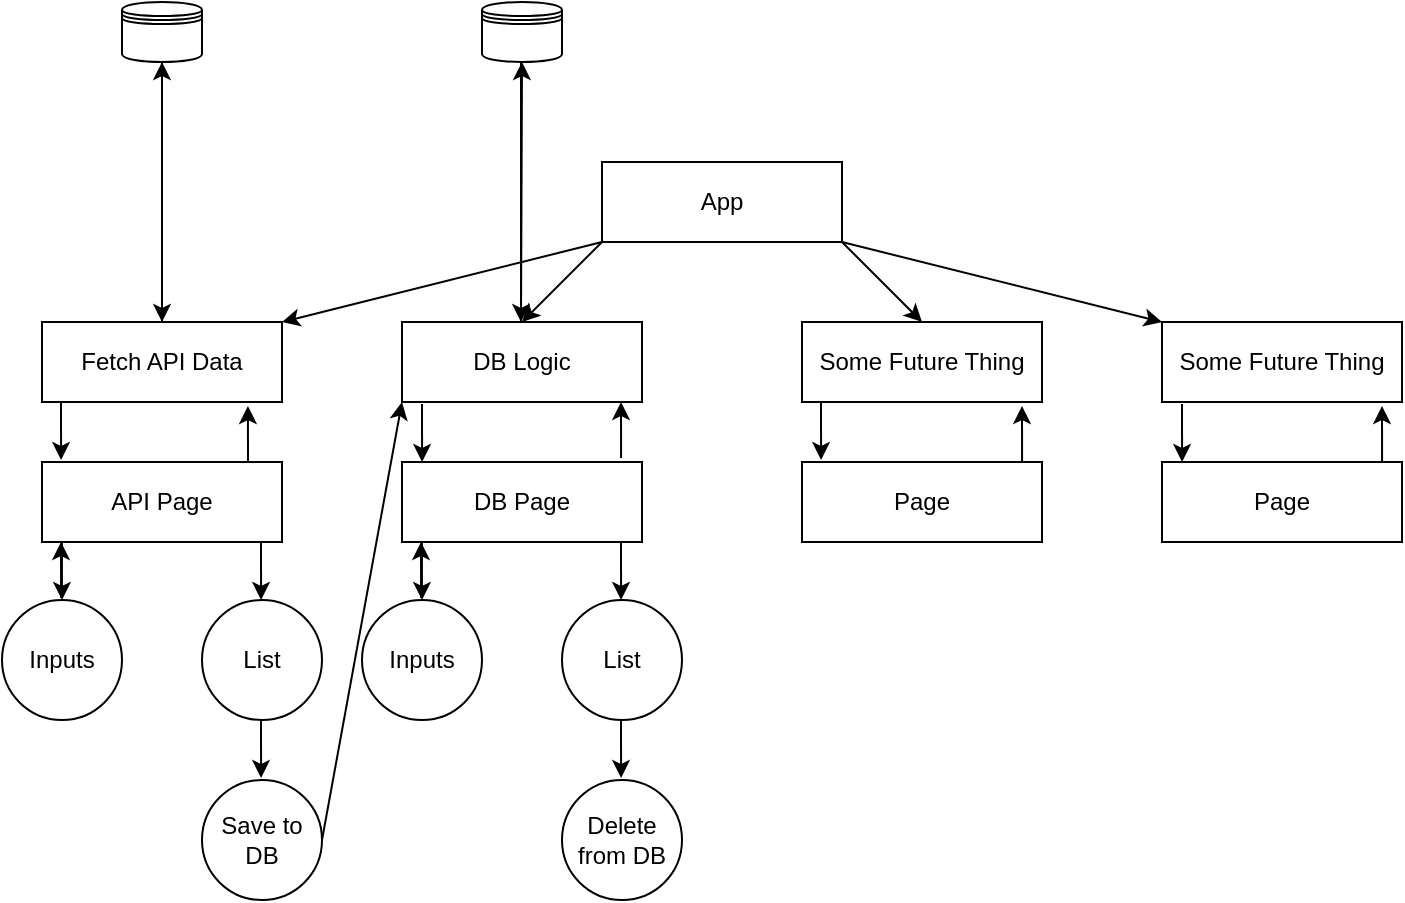 <mxfile>
    <diagram id="9_JRT89AHb2-lNjgPfZE" name="Page-1">
        <mxGraphModel dx="1100" dy="515" grid="1" gridSize="10" guides="1" tooltips="1" connect="1" arrows="1" fold="1" page="1" pageScale="1" pageWidth="827" pageHeight="1169" math="0" shadow="0">
            <root>
                <mxCell id="0"/>
                <mxCell id="1" parent="0"/>
                <mxCell id="2" value="App" style="rounded=0;whiteSpace=wrap;html=1;" parent="1" vertex="1">
                    <mxGeometry x="320" y="80" width="120" height="40" as="geometry"/>
                </mxCell>
                <mxCell id="4" value="Fetch API Data" style="rounded=0;whiteSpace=wrap;html=1;" parent="1" vertex="1">
                    <mxGeometry x="40" y="160" width="120" height="40" as="geometry"/>
                </mxCell>
                <mxCell id="5" value="DB Logic" style="rounded=0;whiteSpace=wrap;html=1;" parent="1" vertex="1">
                    <mxGeometry x="220" y="160" width="120" height="40" as="geometry"/>
                </mxCell>
                <mxCell id="6" value="Some Future Thing" style="rounded=0;whiteSpace=wrap;html=1;" parent="1" vertex="1">
                    <mxGeometry x="420" y="160" width="120" height="40" as="geometry"/>
                </mxCell>
                <mxCell id="7" value="Some Future Thing" style="rounded=0;whiteSpace=wrap;html=1;" parent="1" vertex="1">
                    <mxGeometry x="600" y="160" width="120" height="40" as="geometry"/>
                </mxCell>
                <mxCell id="9" value="" style="endArrow=classic;html=1;exitX=0;exitY=1;exitDx=0;exitDy=0;entryX=1;entryY=0;entryDx=0;entryDy=0;" parent="1" source="2" target="4" edge="1">
                    <mxGeometry width="50" height="50" relative="1" as="geometry">
                        <mxPoint x="390" y="390" as="sourcePoint"/>
                        <mxPoint x="440" y="340" as="targetPoint"/>
                    </mxGeometry>
                </mxCell>
                <mxCell id="10" value="" style="endArrow=classic;html=1;entryX=0;entryY=0;entryDx=0;entryDy=0;exitX=1;exitY=1;exitDx=0;exitDy=0;" parent="1" source="2" target="7" edge="1">
                    <mxGeometry width="50" height="50" relative="1" as="geometry">
                        <mxPoint x="390" y="390" as="sourcePoint"/>
                        <mxPoint x="440" y="340" as="targetPoint"/>
                    </mxGeometry>
                </mxCell>
                <mxCell id="11" value="" style="endArrow=classic;html=1;entryX=0.5;entryY=0;entryDx=0;entryDy=0;exitX=1;exitY=1;exitDx=0;exitDy=0;" parent="1" source="2" target="6" edge="1">
                    <mxGeometry width="50" height="50" relative="1" as="geometry">
                        <mxPoint x="390" y="390" as="sourcePoint"/>
                        <mxPoint x="440" y="340" as="targetPoint"/>
                    </mxGeometry>
                </mxCell>
                <mxCell id="13" value="" style="endArrow=classic;html=1;exitX=0;exitY=1;exitDx=0;exitDy=0;entryX=0.5;entryY=0;entryDx=0;entryDy=0;" parent="1" source="2" target="5" edge="1">
                    <mxGeometry width="50" height="50" relative="1" as="geometry">
                        <mxPoint x="390" y="390" as="sourcePoint"/>
                        <mxPoint x="440" y="340" as="targetPoint"/>
                    </mxGeometry>
                </mxCell>
                <mxCell id="16" value="Inputs" style="ellipse;whiteSpace=wrap;html=1;aspect=fixed;" parent="1" vertex="1">
                    <mxGeometry x="20" y="299" width="60" height="60" as="geometry"/>
                </mxCell>
                <mxCell id="18" value="List" style="ellipse;whiteSpace=wrap;html=1;aspect=fixed;" parent="1" vertex="1">
                    <mxGeometry x="120" y="299" width="60" height="60" as="geometry"/>
                </mxCell>
                <mxCell id="20" value="Save to DB" style="ellipse;whiteSpace=wrap;html=1;aspect=fixed;" parent="1" vertex="1">
                    <mxGeometry x="120" y="389" width="60" height="60" as="geometry"/>
                </mxCell>
                <mxCell id="21" value="" style="endArrow=classic;html=1;entryX=0.5;entryY=0;entryDx=0;entryDy=0;exitX=0.083;exitY=1.025;exitDx=0;exitDy=0;exitPerimeter=0;" parent="1" target="16" edge="1">
                    <mxGeometry width="50" height="50" relative="1" as="geometry">
                        <mxPoint x="49.96" y="270" as="sourcePoint"/>
                        <mxPoint x="440" y="299" as="targetPoint"/>
                    </mxGeometry>
                </mxCell>
                <mxCell id="22" value="" style="endArrow=classic;html=1;entryX=0.5;entryY=0;entryDx=0;entryDy=0;exitX=0.083;exitY=1.025;exitDx=0;exitDy=0;exitPerimeter=0;" parent="1" edge="1">
                    <mxGeometry width="50" height="50" relative="1" as="geometry">
                        <mxPoint x="149.5" y="270" as="sourcePoint"/>
                        <mxPoint x="149.54" y="299" as="targetPoint"/>
                    </mxGeometry>
                </mxCell>
                <mxCell id="23" value="" style="endArrow=classic;html=1;entryX=0.5;entryY=0;entryDx=0;entryDy=0;exitX=0.083;exitY=1.025;exitDx=0;exitDy=0;exitPerimeter=0;" parent="1" edge="1">
                    <mxGeometry width="50" height="50" relative="1" as="geometry">
                        <mxPoint x="149.5" y="359" as="sourcePoint"/>
                        <mxPoint x="149.54" y="388" as="targetPoint"/>
                    </mxGeometry>
                </mxCell>
                <mxCell id="24" value="" style="endArrow=classic;html=1;entryX=0;entryY=1;entryDx=0;entryDy=0;exitX=1;exitY=0.5;exitDx=0;exitDy=0;" parent="1" source="20" target="5" edge="1">
                    <mxGeometry width="50" height="50" relative="1" as="geometry">
                        <mxPoint x="390" y="280" as="sourcePoint"/>
                        <mxPoint x="290" y="290" as="targetPoint"/>
                    </mxGeometry>
                </mxCell>
                <mxCell id="26" value="" style="endArrow=classic;html=1;entryX=0.5;entryY=0;entryDx=0;entryDy=0;exitX=0.083;exitY=1.025;exitDx=0;exitDy=0;exitPerimeter=0;" parent="1" edge="1">
                    <mxGeometry width="50" height="50" relative="1" as="geometry">
                        <mxPoint x="230.0" y="201" as="sourcePoint"/>
                        <mxPoint x="230.04" y="230" as="targetPoint"/>
                    </mxGeometry>
                </mxCell>
                <mxCell id="27" value="API Page" style="rounded=0;whiteSpace=wrap;html=1;" parent="1" vertex="1">
                    <mxGeometry x="40" y="230" width="120" height="40" as="geometry"/>
                </mxCell>
                <mxCell id="28" value="" style="endArrow=classic;html=1;entryX=0.5;entryY=0;entryDx=0;entryDy=0;exitX=0.083;exitY=1.025;exitDx=0;exitDy=0;exitPerimeter=0;" parent="1" edge="1">
                    <mxGeometry width="50" height="50" relative="1" as="geometry">
                        <mxPoint x="49.5" y="200" as="sourcePoint"/>
                        <mxPoint x="49.54" y="229" as="targetPoint"/>
                    </mxGeometry>
                </mxCell>
                <mxCell id="30" value="" style="endArrow=classic;html=1;exitX=0.5;exitY=1;exitDx=0;exitDy=0;entryX=0.5;entryY=0;entryDx=0;entryDy=0;" parent="1" source="43" target="4" edge="1">
                    <mxGeometry width="50" height="50" relative="1" as="geometry">
                        <mxPoint x="80" y="110" as="sourcePoint"/>
                        <mxPoint x="150" y="100" as="targetPoint"/>
                    </mxGeometry>
                </mxCell>
                <mxCell id="31" value="DB Page" style="rounded=0;whiteSpace=wrap;html=1;" parent="1" vertex="1">
                    <mxGeometry x="220" y="230" width="120" height="40" as="geometry"/>
                </mxCell>
                <mxCell id="33" value="Inputs" style="ellipse;whiteSpace=wrap;html=1;aspect=fixed;" parent="1" vertex="1">
                    <mxGeometry x="200" y="299" width="60" height="60" as="geometry"/>
                </mxCell>
                <mxCell id="34" value="List" style="ellipse;whiteSpace=wrap;html=1;aspect=fixed;" parent="1" vertex="1">
                    <mxGeometry x="300" y="299" width="60" height="60" as="geometry"/>
                </mxCell>
                <mxCell id="35" value="Delete from DB" style="ellipse;whiteSpace=wrap;html=1;aspect=fixed;" parent="1" vertex="1">
                    <mxGeometry x="300" y="389" width="60" height="60" as="geometry"/>
                </mxCell>
                <mxCell id="36" value="" style="endArrow=classic;html=1;entryX=0.5;entryY=0;entryDx=0;entryDy=0;exitX=0.083;exitY=1.025;exitDx=0;exitDy=0;exitPerimeter=0;" parent="1" target="33" edge="1">
                    <mxGeometry width="50" height="50" relative="1" as="geometry">
                        <mxPoint x="229.96" y="270" as="sourcePoint"/>
                        <mxPoint x="620" y="299" as="targetPoint"/>
                    </mxGeometry>
                </mxCell>
                <mxCell id="37" value="" style="endArrow=classic;html=1;entryX=0.5;entryY=0;entryDx=0;entryDy=0;exitX=0.083;exitY=1.025;exitDx=0;exitDy=0;exitPerimeter=0;" parent="1" edge="1">
                    <mxGeometry width="50" height="50" relative="1" as="geometry">
                        <mxPoint x="329.5" y="270" as="sourcePoint"/>
                        <mxPoint x="329.54" y="299" as="targetPoint"/>
                    </mxGeometry>
                </mxCell>
                <mxCell id="38" value="" style="endArrow=classic;html=1;entryX=0.5;entryY=0;entryDx=0;entryDy=0;exitX=0.083;exitY=1.025;exitDx=0;exitDy=0;exitPerimeter=0;" parent="1" edge="1">
                    <mxGeometry width="50" height="50" relative="1" as="geometry">
                        <mxPoint x="329.5" y="359" as="sourcePoint"/>
                        <mxPoint x="329.54" y="388" as="targetPoint"/>
                    </mxGeometry>
                </mxCell>
                <mxCell id="39" value="" style="endArrow=classic;html=1;exitX=0.5;exitY=0;exitDx=0;exitDy=0;entryX=0.5;entryY=1;entryDx=0;entryDy=0;" parent="1" target="42" edge="1">
                    <mxGeometry width="50" height="50" relative="1" as="geometry">
                        <mxPoint x="279.5" y="160" as="sourcePoint"/>
                        <mxPoint x="279.5" y="90" as="targetPoint"/>
                    </mxGeometry>
                </mxCell>
                <mxCell id="42" value="" style="shape=datastore;whiteSpace=wrap;html=1;" parent="1" vertex="1">
                    <mxGeometry x="260" width="40" height="30" as="geometry"/>
                </mxCell>
                <mxCell id="43" value="" style="shape=datastore;whiteSpace=wrap;html=1;" parent="1" vertex="1">
                    <mxGeometry x="80" width="40" height="30" as="geometry"/>
                </mxCell>
                <mxCell id="45" value="" style="endArrow=classic;html=1;entryX=0.5;entryY=0;entryDx=0;entryDy=0;exitX=0.083;exitY=1.025;exitDx=0;exitDy=0;exitPerimeter=0;" parent="1" edge="1">
                    <mxGeometry width="50" height="50" relative="1" as="geometry">
                        <mxPoint x="610" y="201" as="sourcePoint"/>
                        <mxPoint x="610.04" y="230" as="targetPoint"/>
                    </mxGeometry>
                </mxCell>
                <mxCell id="46" value="Page" style="rounded=0;whiteSpace=wrap;html=1;" parent="1" vertex="1">
                    <mxGeometry x="420" y="230" width="120" height="40" as="geometry"/>
                </mxCell>
                <mxCell id="47" value="" style="endArrow=classic;html=1;entryX=0.5;entryY=0;entryDx=0;entryDy=0;exitX=0.083;exitY=1.025;exitDx=0;exitDy=0;exitPerimeter=0;" parent="1" edge="1">
                    <mxGeometry width="50" height="50" relative="1" as="geometry">
                        <mxPoint x="429.5" y="200" as="sourcePoint"/>
                        <mxPoint x="429.54" y="229" as="targetPoint"/>
                    </mxGeometry>
                </mxCell>
                <mxCell id="49" value="Page" style="rounded=0;whiteSpace=wrap;html=1;" parent="1" vertex="1">
                    <mxGeometry x="600" y="230" width="120" height="40" as="geometry"/>
                </mxCell>
                <mxCell id="53" value="" style="endArrow=classic;html=1;exitX=0.5;exitY=1;exitDx=0;exitDy=0;entryX=0.5;entryY=0;entryDx=0;entryDy=0;" parent="1" edge="1">
                    <mxGeometry width="50" height="50" relative="1" as="geometry">
                        <mxPoint x="279.5" y="30" as="sourcePoint"/>
                        <mxPoint x="279.5" y="160" as="targetPoint"/>
                    </mxGeometry>
                </mxCell>
                <mxCell id="54" value="" style="endArrow=classic;html=1;exitX=0.5;exitY=0;exitDx=0;exitDy=0;entryX=0.5;entryY=1;entryDx=0;entryDy=0;" parent="1" source="4" target="43" edge="1">
                    <mxGeometry width="50" height="50" relative="1" as="geometry">
                        <mxPoint x="120" y="50" as="sourcePoint"/>
                        <mxPoint x="120" y="180" as="targetPoint"/>
                    </mxGeometry>
                </mxCell>
                <mxCell id="55" value="" style="endArrow=classic;html=1;entryX=0.858;entryY=1.05;entryDx=0;entryDy=0;entryPerimeter=0;" edge="1" parent="1" target="4">
                    <mxGeometry width="50" height="50" relative="1" as="geometry">
                        <mxPoint x="143" y="230" as="sourcePoint"/>
                        <mxPoint x="140" y="210" as="targetPoint"/>
                    </mxGeometry>
                </mxCell>
                <mxCell id="56" value="" style="endArrow=classic;html=1;entryX=0.858;entryY=1.05;entryDx=0;entryDy=0;entryPerimeter=0;" edge="1" parent="1">
                    <mxGeometry width="50" height="50" relative="1" as="geometry">
                        <mxPoint x="329.54" y="228" as="sourcePoint"/>
                        <mxPoint x="329.5" y="200" as="targetPoint"/>
                    </mxGeometry>
                </mxCell>
                <mxCell id="57" value="" style="endArrow=classic;html=1;entryX=0.858;entryY=1.05;entryDx=0;entryDy=0;entryPerimeter=0;" edge="1" parent="1">
                    <mxGeometry width="50" height="50" relative="1" as="geometry">
                        <mxPoint x="530.04" y="230" as="sourcePoint"/>
                        <mxPoint x="530" y="202" as="targetPoint"/>
                    </mxGeometry>
                </mxCell>
                <mxCell id="58" value="" style="endArrow=classic;html=1;entryX=0.858;entryY=1.05;entryDx=0;entryDy=0;entryPerimeter=0;" edge="1" parent="1">
                    <mxGeometry width="50" height="50" relative="1" as="geometry">
                        <mxPoint x="710.04" y="230" as="sourcePoint"/>
                        <mxPoint x="710" y="202" as="targetPoint"/>
                    </mxGeometry>
                </mxCell>
                <mxCell id="59" value="" style="endArrow=classic;html=1;entryX=0.858;entryY=1.05;entryDx=0;entryDy=0;entryPerimeter=0;" edge="1" parent="1">
                    <mxGeometry width="50" height="50" relative="1" as="geometry">
                        <mxPoint x="49.54" y="298" as="sourcePoint"/>
                        <mxPoint x="49.5" y="270" as="targetPoint"/>
                    </mxGeometry>
                </mxCell>
                <mxCell id="60" value="" style="endArrow=classic;html=1;entryX=0.858;entryY=1.05;entryDx=0;entryDy=0;entryPerimeter=0;" edge="1" parent="1">
                    <mxGeometry width="50" height="50" relative="1" as="geometry">
                        <mxPoint x="229.54" y="298" as="sourcePoint"/>
                        <mxPoint x="229.5" y="270" as="targetPoint"/>
                    </mxGeometry>
                </mxCell>
            </root>
        </mxGraphModel>
    </diagram>
</mxfile>